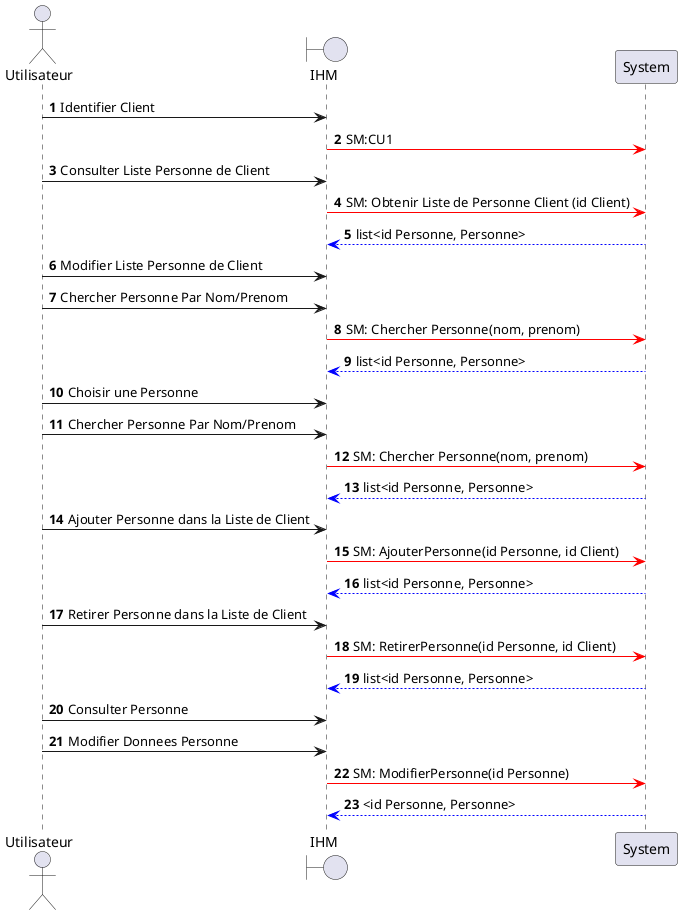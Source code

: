 @startuml

actor Utilisateur as U
boundary IHM as I
participant System as S

autonumber
U->I: Identifier Client
    I-[#red]>S: SM:CU1

U->I: Consulter Liste Personne de Client
    I-[#red]>S: SM: Obtenir Liste de Personne Client (id Client)
    S-[#0000FF]->I: list<id Personne, Personne>

U->I: Modifier Liste Personne de Client

U->I: Chercher Personne Par Nom/Prenom
    I-[#red]>S: SM: Chercher Personne(nom, prenom)
    S-[#0000FF]->I: list<id Personne, Personne>

U->I: Choisir une Personne

U->I: Chercher Personne Par Nom/Prenom
    I-[#red]>S: SM: Chercher Personne(nom, prenom)
    S-[#0000FF]->I: list<id Personne, Personne>

U->I: Ajouter Personne dans la Liste de Client
    I-[#red]>S: SM: AjouterPersonne(id Personne, id Client)
    S-[#0000FF]->I: list<id Personne, Personne>

U->I: Retirer Personne dans la Liste de Client
    I-[#red]>S: SM: RetirerPersonne(id Personne, id Client)
    S-[#0000FF]->I: list<id Personne, Personne>

U->I: Consulter Personne

U->I: Modifier Donnees Personne
    I-[#red]>S: SM: ModifierPersonne(id Personne)
    S-[#0000FF]->I: <id Personne, Personne>







@enduml